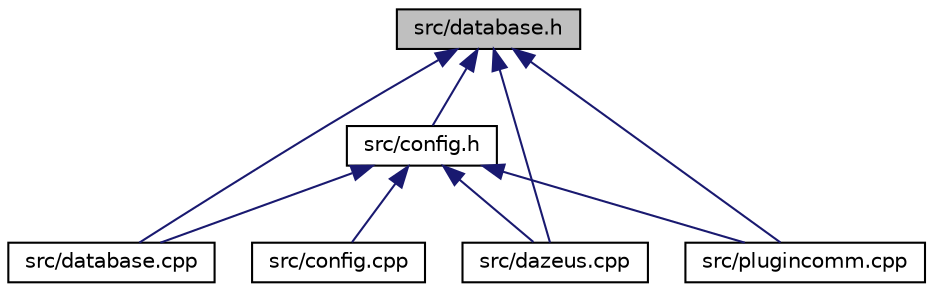 digraph G
{
  edge [fontname="Helvetica",fontsize="10",labelfontname="Helvetica",labelfontsize="10"];
  node [fontname="Helvetica",fontsize="10",shape=record];
  Node1 [label="src/database.h",height=0.2,width=0.4,color="black", fillcolor="grey75", style="filled" fontcolor="black"];
  Node1 -> Node2 [dir=back,color="midnightblue",fontsize="10",style="solid",fontname="Helvetica"];
  Node2 [label="src/config.h",height=0.2,width=0.4,color="black", fillcolor="white", style="filled",URL="$config_8h.html"];
  Node2 -> Node3 [dir=back,color="midnightblue",fontsize="10",style="solid",fontname="Helvetica"];
  Node3 [label="src/config.cpp",height=0.2,width=0.4,color="black", fillcolor="white", style="filled",URL="$config_8cpp.html"];
  Node2 -> Node4 [dir=back,color="midnightblue",fontsize="10",style="solid",fontname="Helvetica"];
  Node4 [label="src/database.cpp",height=0.2,width=0.4,color="black", fillcolor="white", style="filled",URL="$database_8cpp.html"];
  Node2 -> Node5 [dir=back,color="midnightblue",fontsize="10",style="solid",fontname="Helvetica"];
  Node5 [label="src/dazeus.cpp",height=0.2,width=0.4,color="black", fillcolor="white", style="filled",URL="$dazeus_8cpp.html"];
  Node2 -> Node6 [dir=back,color="midnightblue",fontsize="10",style="solid",fontname="Helvetica"];
  Node6 [label="src/plugincomm.cpp",height=0.2,width=0.4,color="black", fillcolor="white", style="filled",URL="$plugincomm_8cpp.html"];
  Node1 -> Node4 [dir=back,color="midnightblue",fontsize="10",style="solid",fontname="Helvetica"];
  Node1 -> Node5 [dir=back,color="midnightblue",fontsize="10",style="solid",fontname="Helvetica"];
  Node1 -> Node6 [dir=back,color="midnightblue",fontsize="10",style="solid",fontname="Helvetica"];
}
